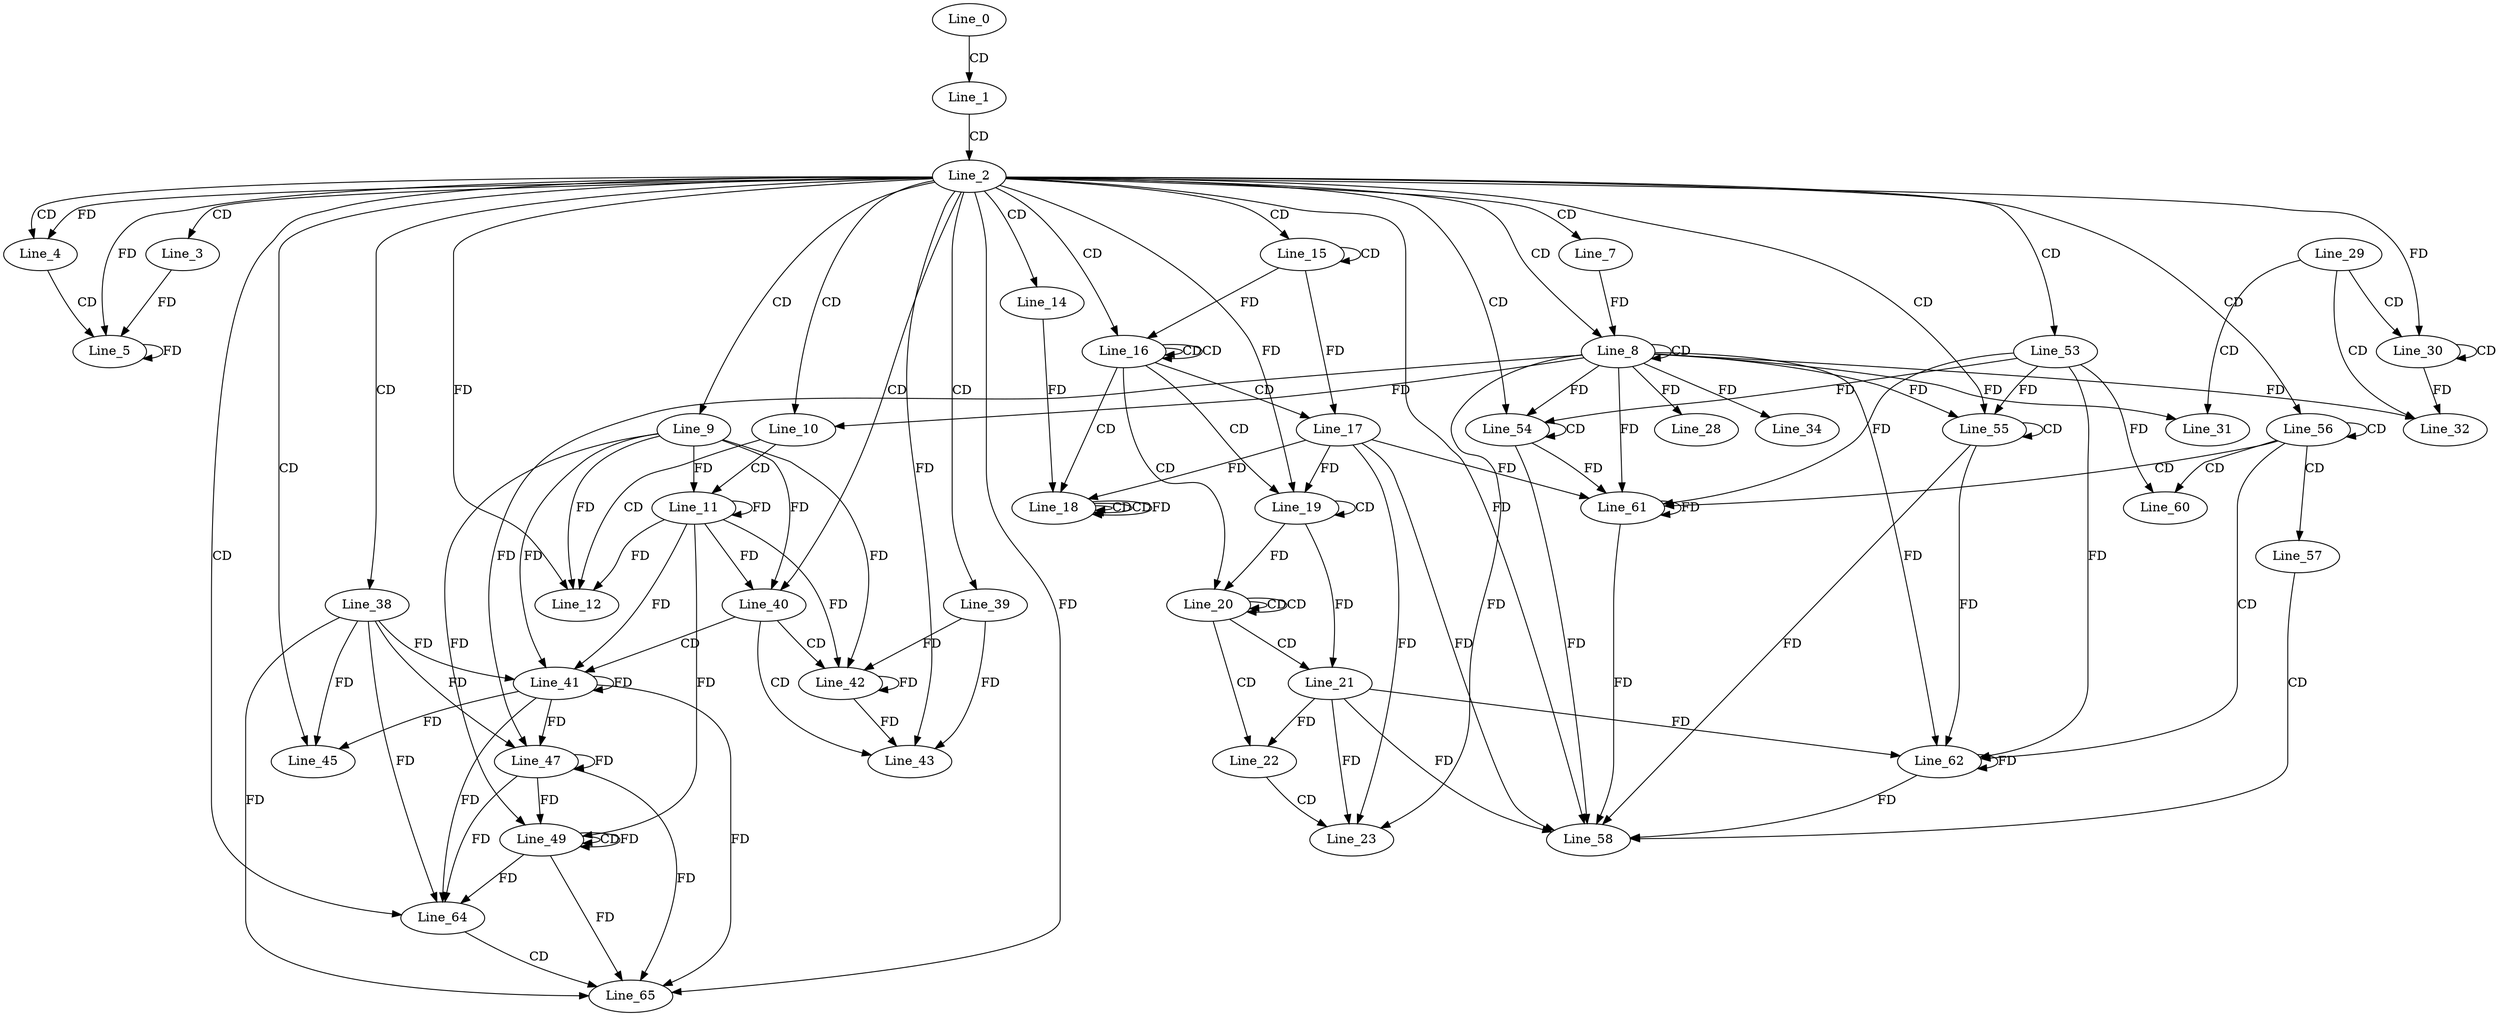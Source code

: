 digraph G {
  Line_0;
  Line_1;
  Line_2;
  Line_3;
  Line_3;
  Line_4;
  Line_4;
  Line_5;
  Line_5;
  Line_7;
  Line_8;
  Line_8;
  Line_9;
  Line_10;
  Line_11;
  Line_12;
  Line_12;
  Line_14;
  Line_15;
  Line_15;
  Line_16;
  Line_16;
  Line_17;
  Line_17;
  Line_18;
  Line_18;
  Line_18;
  Line_18;
  Line_19;
  Line_19;
  Line_20;
  Line_20;
  Line_21;
  Line_21;
  Line_22;
  Line_23;
  Line_28;
  Line_29;
  Line_30;
  Line_30;
  Line_31;
  Line_32;
  Line_32;
  Line_34;
  Line_38;
  Line_39;
  Line_40;
  Line_41;
  Line_41;
  Line_42;
  Line_42;
  Line_43;
  Line_45;
  Line_47;
  Line_47;
  Line_49;
  Line_49;
  Line_49;
  Line_53;
  Line_54;
  Line_54;
  Line_55;
  Line_55;
  Line_56;
  Line_57;
  Line_58;
  Line_60;
  Line_61;
  Line_61;
  Line_62;
  Line_62;
  Line_64;
  Line_65;
  Line_65;
  Line_0 -> Line_1 [ label="CD" ];
  Line_1 -> Line_2 [ label="CD" ];
  Line_2 -> Line_3 [ label="CD" ];
  Line_2 -> Line_4 [ label="CD" ];
  Line_2 -> Line_4 [ label="FD" ];
  Line_4 -> Line_5 [ label="CD" ];
  Line_3 -> Line_5 [ label="FD" ];
  Line_5 -> Line_5 [ label="FD" ];
  Line_2 -> Line_5 [ label="FD" ];
  Line_2 -> Line_7 [ label="CD" ];
  Line_2 -> Line_8 [ label="CD" ];
  Line_8 -> Line_8 [ label="CD" ];
  Line_7 -> Line_8 [ label="FD" ];
  Line_2 -> Line_9 [ label="CD" ];
  Line_2 -> Line_10 [ label="CD" ];
  Line_8 -> Line_10 [ label="FD" ];
  Line_10 -> Line_11 [ label="CD" ];
  Line_9 -> Line_11 [ label="FD" ];
  Line_11 -> Line_11 [ label="FD" ];
  Line_10 -> Line_12 [ label="CD" ];
  Line_9 -> Line_12 [ label="FD" ];
  Line_11 -> Line_12 [ label="FD" ];
  Line_2 -> Line_12 [ label="FD" ];
  Line_2 -> Line_14 [ label="CD" ];
  Line_2 -> Line_15 [ label="CD" ];
  Line_15 -> Line_15 [ label="CD" ];
  Line_2 -> Line_16 [ label="CD" ];
  Line_16 -> Line_16 [ label="CD" ];
  Line_16 -> Line_16 [ label="CD" ];
  Line_15 -> Line_16 [ label="FD" ];
  Line_16 -> Line_17 [ label="CD" ];
  Line_15 -> Line_17 [ label="FD" ];
  Line_16 -> Line_18 [ label="CD" ];
  Line_18 -> Line_18 [ label="CD" ];
  Line_17 -> Line_18 [ label="FD" ];
  Line_18 -> Line_18 [ label="CD" ];
  Line_18 -> Line_18 [ label="FD" ];
  Line_14 -> Line_18 [ label="FD" ];
  Line_16 -> Line_19 [ label="CD" ];
  Line_19 -> Line_19 [ label="CD" ];
  Line_2 -> Line_19 [ label="FD" ];
  Line_17 -> Line_19 [ label="FD" ];
  Line_16 -> Line_20 [ label="CD" ];
  Line_20 -> Line_20 [ label="CD" ];
  Line_20 -> Line_20 [ label="CD" ];
  Line_19 -> Line_20 [ label="FD" ];
  Line_20 -> Line_21 [ label="CD" ];
  Line_19 -> Line_21 [ label="FD" ];
  Line_20 -> Line_22 [ label="CD" ];
  Line_21 -> Line_22 [ label="FD" ];
  Line_22 -> Line_23 [ label="CD" ];
  Line_8 -> Line_23 [ label="FD" ];
  Line_17 -> Line_23 [ label="FD" ];
  Line_21 -> Line_23 [ label="FD" ];
  Line_8 -> Line_28 [ label="FD" ];
  Line_29 -> Line_30 [ label="CD" ];
  Line_30 -> Line_30 [ label="CD" ];
  Line_2 -> Line_30 [ label="FD" ];
  Line_29 -> Line_31 [ label="CD" ];
  Line_8 -> Line_31 [ label="FD" ];
  Line_29 -> Line_32 [ label="CD" ];
  Line_30 -> Line_32 [ label="FD" ];
  Line_8 -> Line_32 [ label="FD" ];
  Line_8 -> Line_34 [ label="FD" ];
  Line_2 -> Line_38 [ label="CD" ];
  Line_2 -> Line_39 [ label="CD" ];
  Line_2 -> Line_40 [ label="CD" ];
  Line_9 -> Line_40 [ label="FD" ];
  Line_11 -> Line_40 [ label="FD" ];
  Line_40 -> Line_41 [ label="CD" ];
  Line_38 -> Line_41 [ label="FD" ];
  Line_41 -> Line_41 [ label="FD" ];
  Line_9 -> Line_41 [ label="FD" ];
  Line_11 -> Line_41 [ label="FD" ];
  Line_40 -> Line_42 [ label="CD" ];
  Line_39 -> Line_42 [ label="FD" ];
  Line_42 -> Line_42 [ label="FD" ];
  Line_9 -> Line_42 [ label="FD" ];
  Line_11 -> Line_42 [ label="FD" ];
  Line_40 -> Line_43 [ label="CD" ];
  Line_2 -> Line_43 [ label="FD" ];
  Line_39 -> Line_43 [ label="FD" ];
  Line_42 -> Line_43 [ label="FD" ];
  Line_2 -> Line_45 [ label="CD" ];
  Line_38 -> Line_45 [ label="FD" ];
  Line_41 -> Line_45 [ label="FD" ];
  Line_38 -> Line_47 [ label="FD" ];
  Line_41 -> Line_47 [ label="FD" ];
  Line_47 -> Line_47 [ label="FD" ];
  Line_8 -> Line_47 [ label="FD" ];
  Line_9 -> Line_49 [ label="FD" ];
  Line_11 -> Line_49 [ label="FD" ];
  Line_49 -> Line_49 [ label="CD" ];
  Line_47 -> Line_49 [ label="FD" ];
  Line_49 -> Line_49 [ label="FD" ];
  Line_2 -> Line_53 [ label="CD" ];
  Line_2 -> Line_54 [ label="CD" ];
  Line_54 -> Line_54 [ label="CD" ];
  Line_8 -> Line_54 [ label="FD" ];
  Line_53 -> Line_54 [ label="FD" ];
  Line_2 -> Line_55 [ label="CD" ];
  Line_55 -> Line_55 [ label="CD" ];
  Line_8 -> Line_55 [ label="FD" ];
  Line_53 -> Line_55 [ label="FD" ];
  Line_2 -> Line_56 [ label="CD" ];
  Line_56 -> Line_56 [ label="CD" ];
  Line_56 -> Line_57 [ label="CD" ];
  Line_57 -> Line_58 [ label="CD" ];
  Line_2 -> Line_58 [ label="FD" ];
  Line_17 -> Line_58 [ label="FD" ];
  Line_54 -> Line_58 [ label="FD" ];
  Line_21 -> Line_58 [ label="FD" ];
  Line_55 -> Line_58 [ label="FD" ];
  Line_56 -> Line_60 [ label="CD" ];
  Line_53 -> Line_60 [ label="FD" ];
  Line_56 -> Line_61 [ label="CD" ];
  Line_61 -> Line_61 [ label="FD" ];
  Line_17 -> Line_61 [ label="FD" ];
  Line_54 -> Line_61 [ label="FD" ];
  Line_8 -> Line_61 [ label="FD" ];
  Line_53 -> Line_61 [ label="FD" ];
  Line_56 -> Line_62 [ label="CD" ];
  Line_62 -> Line_62 [ label="FD" ];
  Line_21 -> Line_62 [ label="FD" ];
  Line_55 -> Line_62 [ label="FD" ];
  Line_8 -> Line_62 [ label="FD" ];
  Line_53 -> Line_62 [ label="FD" ];
  Line_2 -> Line_64 [ label="CD" ];
  Line_38 -> Line_64 [ label="FD" ];
  Line_41 -> Line_64 [ label="FD" ];
  Line_47 -> Line_64 [ label="FD" ];
  Line_49 -> Line_64 [ label="FD" ];
  Line_64 -> Line_65 [ label="CD" ];
  Line_38 -> Line_65 [ label="FD" ];
  Line_41 -> Line_65 [ label="FD" ];
  Line_47 -> Line_65 [ label="FD" ];
  Line_49 -> Line_65 [ label="FD" ];
  Line_2 -> Line_65 [ label="FD" ];
  Line_61 -> Line_58 [ label="FD" ];
  Line_62 -> Line_58 [ label="FD" ];
}

